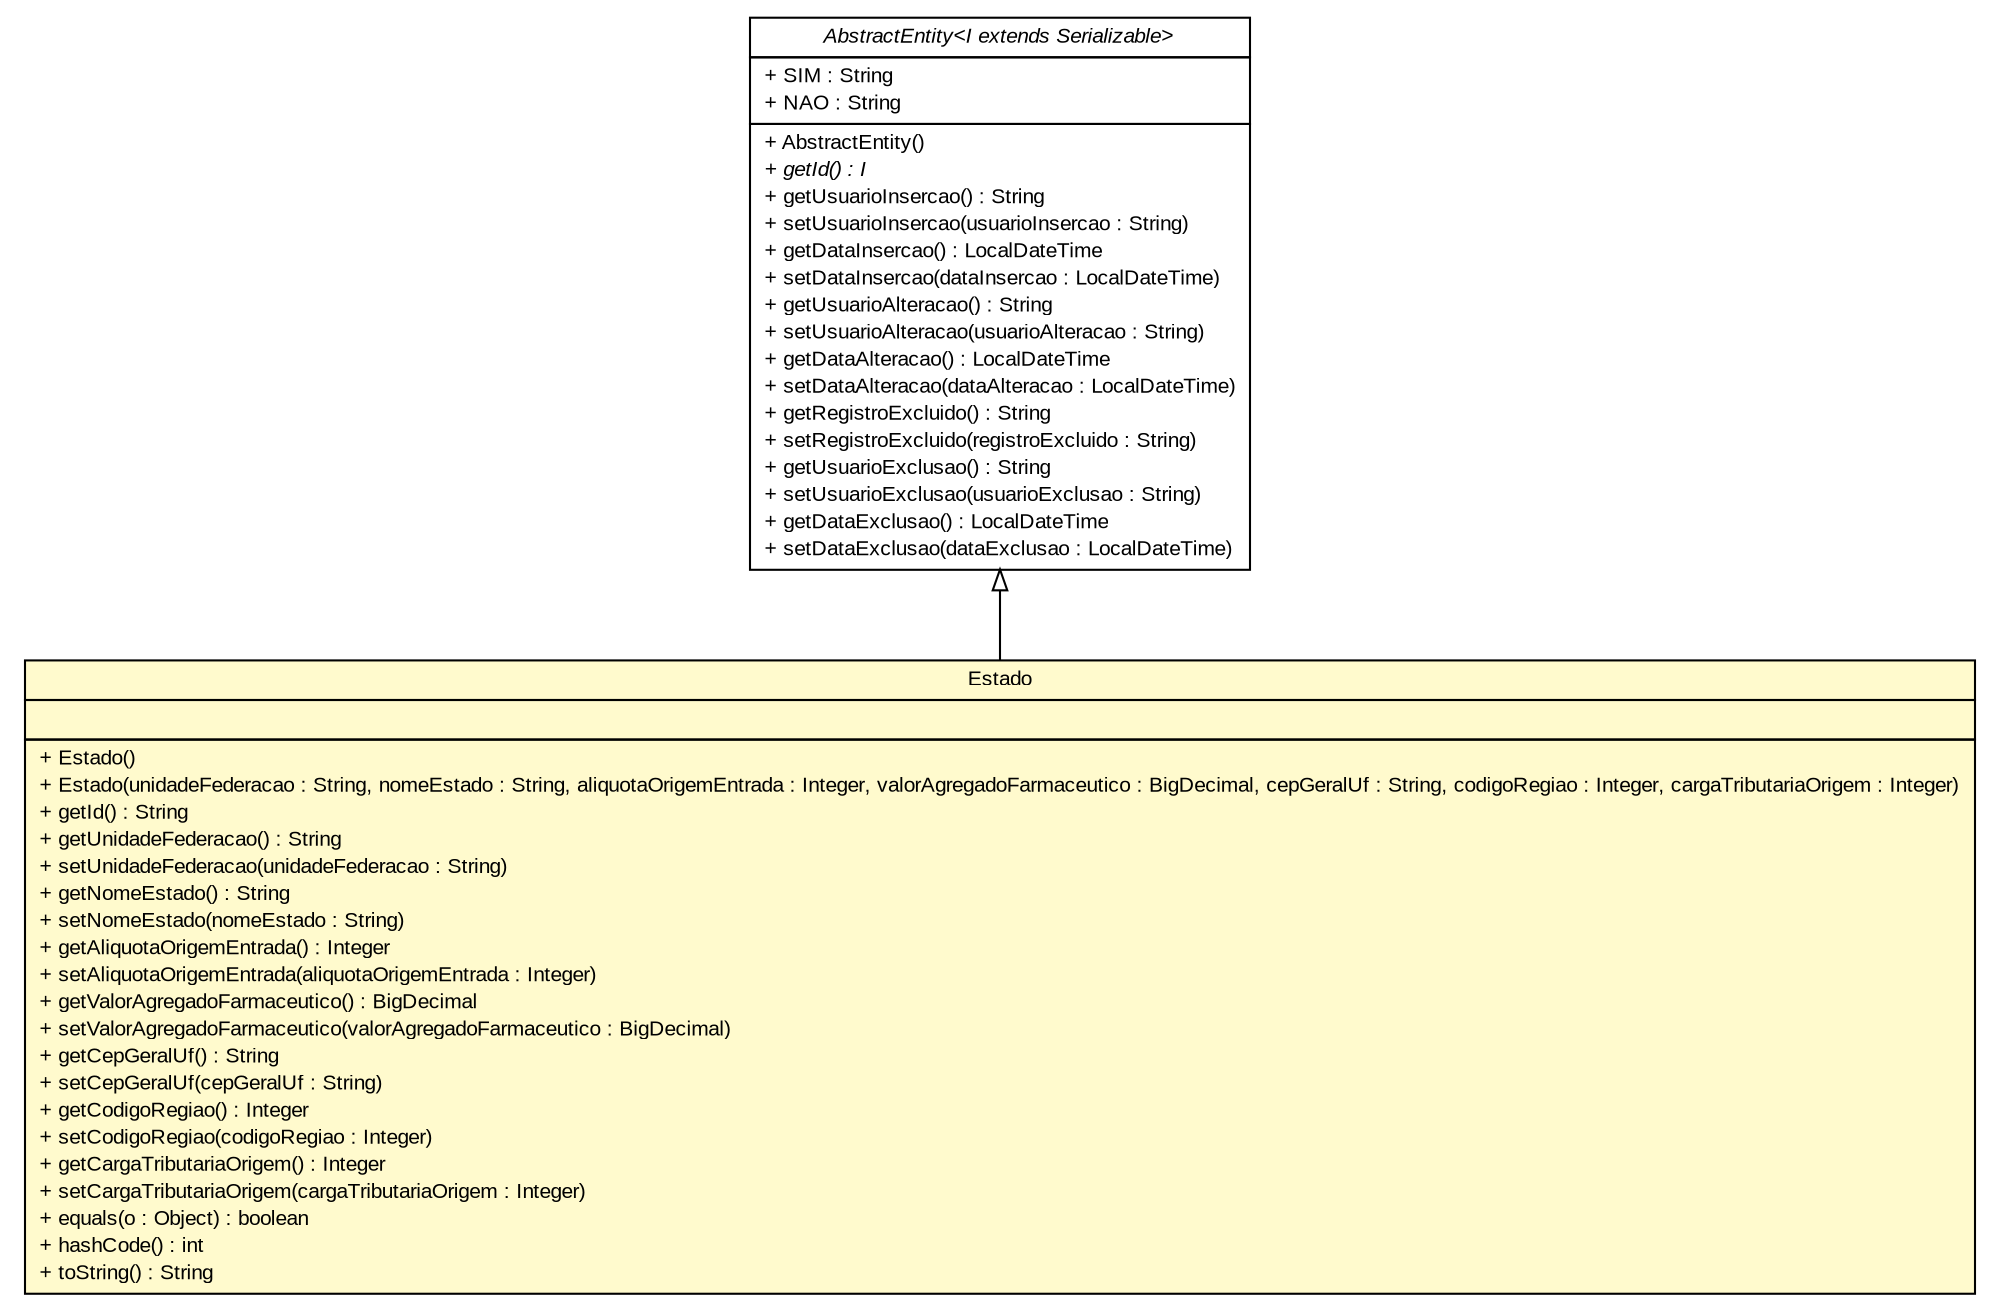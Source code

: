#!/usr/local/bin/dot
#
# Class diagram 
# Generated by UMLGraph version R5_6 (http://www.umlgraph.org/)
#

digraph G {
	edge [fontname="arial",fontsize=10,labelfontname="arial",labelfontsize=10];
	node [fontname="arial",fontsize=10,shape=plaintext];
	nodesep=0.25;
	ranksep=0.5;
	// br.gov.to.sefaz.persistence.entity.AbstractEntity<I extends java.io.Serializable>
	c366843 [label=<<table title="br.gov.to.sefaz.persistence.entity.AbstractEntity" border="0" cellborder="1" cellspacing="0" cellpadding="2" port="p" href="../../../../persistence/entity/AbstractEntity.html">
		<tr><td><table border="0" cellspacing="0" cellpadding="1">
<tr><td align="center" balign="center"><font face="arial italic"> AbstractEntity&lt;I extends Serializable&gt; </font></td></tr>
		</table></td></tr>
		<tr><td><table border="0" cellspacing="0" cellpadding="1">
<tr><td align="left" balign="left"> + SIM : String </td></tr>
<tr><td align="left" balign="left"> + NAO : String </td></tr>
		</table></td></tr>
		<tr><td><table border="0" cellspacing="0" cellpadding="1">
<tr><td align="left" balign="left"> + AbstractEntity() </td></tr>
<tr><td align="left" balign="left"><font face="arial italic" point-size="10.0"> + getId() : I </font></td></tr>
<tr><td align="left" balign="left"> + getUsuarioInsercao() : String </td></tr>
<tr><td align="left" balign="left"> + setUsuarioInsercao(usuarioInsercao : String) </td></tr>
<tr><td align="left" balign="left"> + getDataInsercao() : LocalDateTime </td></tr>
<tr><td align="left" balign="left"> + setDataInsercao(dataInsercao : LocalDateTime) </td></tr>
<tr><td align="left" balign="left"> + getUsuarioAlteracao() : String </td></tr>
<tr><td align="left" balign="left"> + setUsuarioAlteracao(usuarioAlteracao : String) </td></tr>
<tr><td align="left" balign="left"> + getDataAlteracao() : LocalDateTime </td></tr>
<tr><td align="left" balign="left"> + setDataAlteracao(dataAlteracao : LocalDateTime) </td></tr>
<tr><td align="left" balign="left"> + getRegistroExcluido() : String </td></tr>
<tr><td align="left" balign="left"> + setRegistroExcluido(registroExcluido : String) </td></tr>
<tr><td align="left" balign="left"> + getUsuarioExclusao() : String </td></tr>
<tr><td align="left" balign="left"> + setUsuarioExclusao(usuarioExclusao : String) </td></tr>
<tr><td align="left" balign="left"> + getDataExclusao() : LocalDateTime </td></tr>
<tr><td align="left" balign="left"> + setDataExclusao(dataExclusao : LocalDateTime) </td></tr>
		</table></td></tr>
		</table>>, URL="../../../../persistence/entity/AbstractEntity.html", fontname="arial", fontcolor="black", fontsize=10.0];
	// br.gov.to.sefaz.par.gestao.persistence.entity.Estado
	c366984 [label=<<table title="br.gov.to.sefaz.par.gestao.persistence.entity.Estado" border="0" cellborder="1" cellspacing="0" cellpadding="2" port="p" bgcolor="lemonChiffon" href="./Estado.html">
		<tr><td><table border="0" cellspacing="0" cellpadding="1">
<tr><td align="center" balign="center"> Estado </td></tr>
		</table></td></tr>
		<tr><td><table border="0" cellspacing="0" cellpadding="1">
<tr><td align="left" balign="left">  </td></tr>
		</table></td></tr>
		<tr><td><table border="0" cellspacing="0" cellpadding="1">
<tr><td align="left" balign="left"> + Estado() </td></tr>
<tr><td align="left" balign="left"> + Estado(unidadeFederacao : String, nomeEstado : String, aliquotaOrigemEntrada : Integer, valorAgregadoFarmaceutico : BigDecimal, cepGeralUf : String, codigoRegiao : Integer, cargaTributariaOrigem : Integer) </td></tr>
<tr><td align="left" balign="left"> + getId() : String </td></tr>
<tr><td align="left" balign="left"> + getUnidadeFederacao() : String </td></tr>
<tr><td align="left" balign="left"> + setUnidadeFederacao(unidadeFederacao : String) </td></tr>
<tr><td align="left" balign="left"> + getNomeEstado() : String </td></tr>
<tr><td align="left" balign="left"> + setNomeEstado(nomeEstado : String) </td></tr>
<tr><td align="left" balign="left"> + getAliquotaOrigemEntrada() : Integer </td></tr>
<tr><td align="left" balign="left"> + setAliquotaOrigemEntrada(aliquotaOrigemEntrada : Integer) </td></tr>
<tr><td align="left" balign="left"> + getValorAgregadoFarmaceutico() : BigDecimal </td></tr>
<tr><td align="left" balign="left"> + setValorAgregadoFarmaceutico(valorAgregadoFarmaceutico : BigDecimal) </td></tr>
<tr><td align="left" balign="left"> + getCepGeralUf() : String </td></tr>
<tr><td align="left" balign="left"> + setCepGeralUf(cepGeralUf : String) </td></tr>
<tr><td align="left" balign="left"> + getCodigoRegiao() : Integer </td></tr>
<tr><td align="left" balign="left"> + setCodigoRegiao(codigoRegiao : Integer) </td></tr>
<tr><td align="left" balign="left"> + getCargaTributariaOrigem() : Integer </td></tr>
<tr><td align="left" balign="left"> + setCargaTributariaOrigem(cargaTributariaOrigem : Integer) </td></tr>
<tr><td align="left" balign="left"> + equals(o : Object) : boolean </td></tr>
<tr><td align="left" balign="left"> + hashCode() : int </td></tr>
<tr><td align="left" balign="left"> + toString() : String </td></tr>
		</table></td></tr>
		</table>>, URL="./Estado.html", fontname="arial", fontcolor="black", fontsize=10.0];
	//br.gov.to.sefaz.par.gestao.persistence.entity.Estado extends br.gov.to.sefaz.persistence.entity.AbstractEntity<java.lang.String>
	c366843:p -> c366984:p [dir=back,arrowtail=empty];
}

